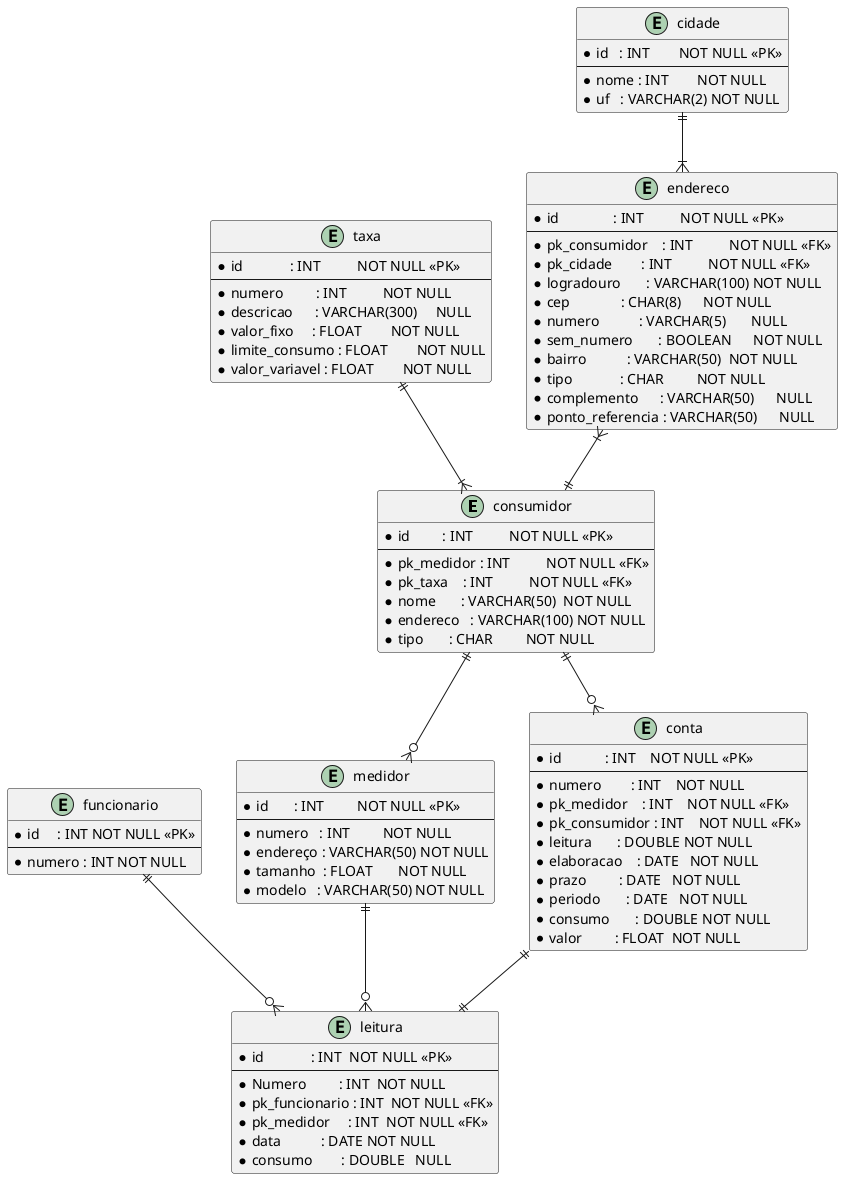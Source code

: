 @startuml Der


entity consumidor { 
    *id         : INT          NOT NULL <<PK>>
    --
    *pk_medidor : INT          NOT NULL <<FK>>
    *pk_taxa    : INT          NOT NULL <<FK>>
    *nome       : VARCHAR(50)  NOT NULL
    *endereco   : VARCHAR(100) NOT NULL 
    *tipo       : CHAR         NOT NULL 
}

entity taxa {
    *id             : INT          NOT NULL <<PK>>
    --
    *numero         : INT          NOT NULL
    *descricao      : VARCHAR(300)     NULL
    *valor_fixo     : FLOAT        NOT NULL
    *limite_consumo : FLOAT        NOT NULL
    *valor_variavel : FLOAT        NOT NULL
}

entity medidor {
    *id       : INT         NOT NULL <<PK>>
    --
    *numero   : INT         NOT NULL
    *endereço : VARCHAR(50) NOT NULL
    *tamanho  : FLOAT       NOT NULL
    *modelo   : VARCHAR(50) NOT NULL
}

entity leitura {
    *id             : INT  NOT NULL <<PK>>
    --
    *Numero         : INT  NOT NULL
    *pk_funcionario : INT  NOT NULL <<FK>>
    *pk_medidor     : INT  NOT NULL <<FK>>
    *data           : DATE NOT NULL
    *consumo        : DOUBLE   NULL
}

entity conta {
    *id            : INT    NOT NULL <<PK>>
    --
    *numero        : INT    NOT NULL
    *pk_medidor    : INT    NOT NULL <<FK>>
    *pk_consumidor : INT    NOT NULL <<FK>>
    *leitura       : DOUBLE NOT NULL
    *elaboracao    : DATE   NOT NULL
    *prazo         : DATE   NOT NULL
    *periodo       : DATE   NOT NULL
    *consumo       : DOUBLE NOT NULL
    *valor         : FLOAT  NOT NULL
}

entity funcionario {
    *id     : INT NOT NULL <<PK>> 
    --
    *numero : INT NOT NULL 
}

entity cidade {
    *id   : INT        NOT NULL <<PK>>
    --
    *nome : INT        NOT NULL 
    *uf   : VARCHAR(2) NOT NULL
}

entity endereco{
    *id               : INT          NOT NULL <<PK>>
    --
    *pk_consumidor    : INT          NOT NULL <<FK>>
    *pk_cidade        : INT          NOT NULL <<FK>>
    *logradouro       : VARCHAR(100) NOT NULL
    *cep              : CHAR(8)      NOT NULL
    *numero           : VARCHAR(5)       NULL
    *sem_numero       : BOOLEAN      NOT NULL
    *bairro           : VARCHAR(50)  NOT NULL
    *tipo             : CHAR         NOT NULL
    *complemento      : VARCHAR(50)      NULL
    *ponto_referencia : VARCHAR(50)      NULL
}

consumidor  ||--o{ medidor
consumidor  ||--o{ conta
conta       ||--|| leitura
funcionario ||--o{ leitura
taxa        ||--|{ consumidor
medidor     ||--o{ leitura
cidade      ||--|{ endereco
endereco    }|--|| consumidor


@enduml